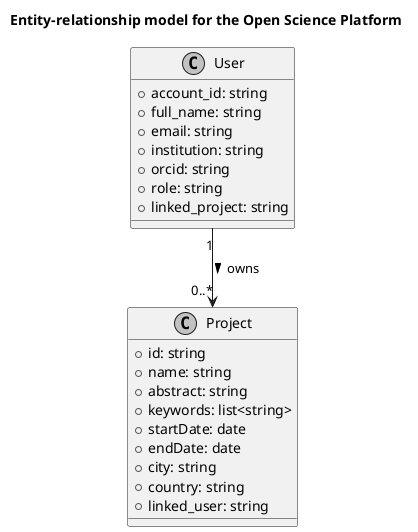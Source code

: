 @startuml entity_relationship_model

title Entity-relationship model for the Open Science Platform
skinparam monochrome true

top to bottom direction

class "User" {
  + account_id: string 
  + full_name: string
  + email: string
  + institution: string
  + orcid: string
  + role: string
  + linked_project: string
}

class "Project" {
  + id: string 
  + name: string
  + abstract: string
  + keywords: list<string>
  + startDate: date
  + endDate: date
  + city: string
  + country: string
  + linked_user: string
}

User "1" --> "0..*" Project : owns >

@enduml
